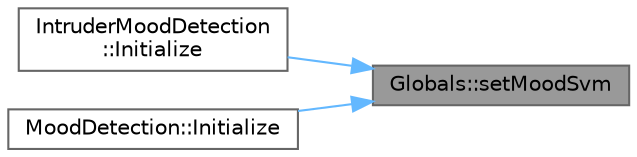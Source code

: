 digraph "Globals::setMoodSvm"
{
 // LATEX_PDF_SIZE
  bgcolor="transparent";
  edge [fontname=Helvetica,fontsize=10,labelfontname=Helvetica,labelfontsize=10];
  node [fontname=Helvetica,fontsize=10,shape=box,height=0.2,width=0.4];
  rankdir="RL";
  Node1 [label="Globals::setMoodSvm",height=0.2,width=0.4,color="gray40", fillcolor="grey60", style="filled", fontcolor="black",tooltip=" "];
  Node1 -> Node2 [dir="back",color="steelblue1",style="solid"];
  Node2 [label="IntruderMoodDetection\l::Initialize",height=0.2,width=0.4,color="grey40", fillcolor="white", style="filled",URL="$class_intruder_mood_detection.html#a00ea796d16ff36f9bd3145b6f6eeb0de",tooltip=" "];
  Node1 -> Node3 [dir="back",color="steelblue1",style="solid"];
  Node3 [label="MoodDetection::Initialize",height=0.2,width=0.4,color="grey40", fillcolor="white", style="filled",URL="$class_mood_detection.html#ae2d8fa4358b2105c4e862a041fddc9d2",tooltip=" "];
}
